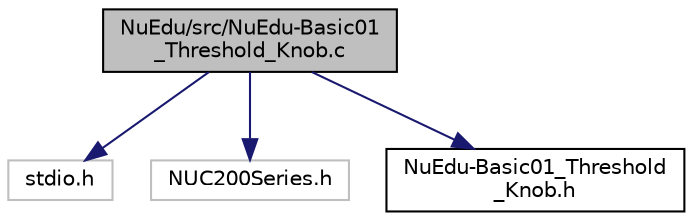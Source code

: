 digraph "NuEdu/src/NuEdu-Basic01_Threshold_Knob.c"
{
 // LATEX_PDF_SIZE
  edge [fontname="Helvetica",fontsize="10",labelfontname="Helvetica",labelfontsize="10"];
  node [fontname="Helvetica",fontsize="10",shape=record];
  Node1 [label="NuEdu/src/NuEdu-Basic01\l_Threshold_Knob.c",height=0.2,width=0.4,color="black", fillcolor="grey75", style="filled", fontcolor="black",tooltip=" "];
  Node1 -> Node2 [color="midnightblue",fontsize="10",style="solid",fontname="Helvetica"];
  Node2 [label="stdio.h",height=0.2,width=0.4,color="grey75", fillcolor="white", style="filled",tooltip=" "];
  Node1 -> Node3 [color="midnightblue",fontsize="10",style="solid",fontname="Helvetica"];
  Node3 [label="NUC200Series.h",height=0.2,width=0.4,color="grey75", fillcolor="white", style="filled",tooltip=" "];
  Node1 -> Node4 [color="midnightblue",fontsize="10",style="solid",fontname="Helvetica"];
  Node4 [label="NuEdu-Basic01_Threshold\l_Knob.h",height=0.2,width=0.4,color="black", fillcolor="white", style="filled",URL="$d9/db7/_nu_edu-_basic01___threshold___knob_8h.html",tooltip="NuEdu-Basic01 threshold knob driver header file."];
}
